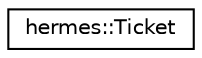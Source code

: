 digraph "Graphical Class Hierarchy"
{
 // LATEX_PDF_SIZE
  edge [fontname="Helvetica",fontsize="10",labelfontname="Helvetica",labelfontsize="10"];
  node [fontname="Helvetica",fontsize="10",shape=record];
  rankdir="LR";
  Node0 [label="hermes::Ticket",height=0.2,width=0.4,color="black", fillcolor="white", style="filled",URL="$structhermes_1_1_ticket.html",tooltip=" "];
}
